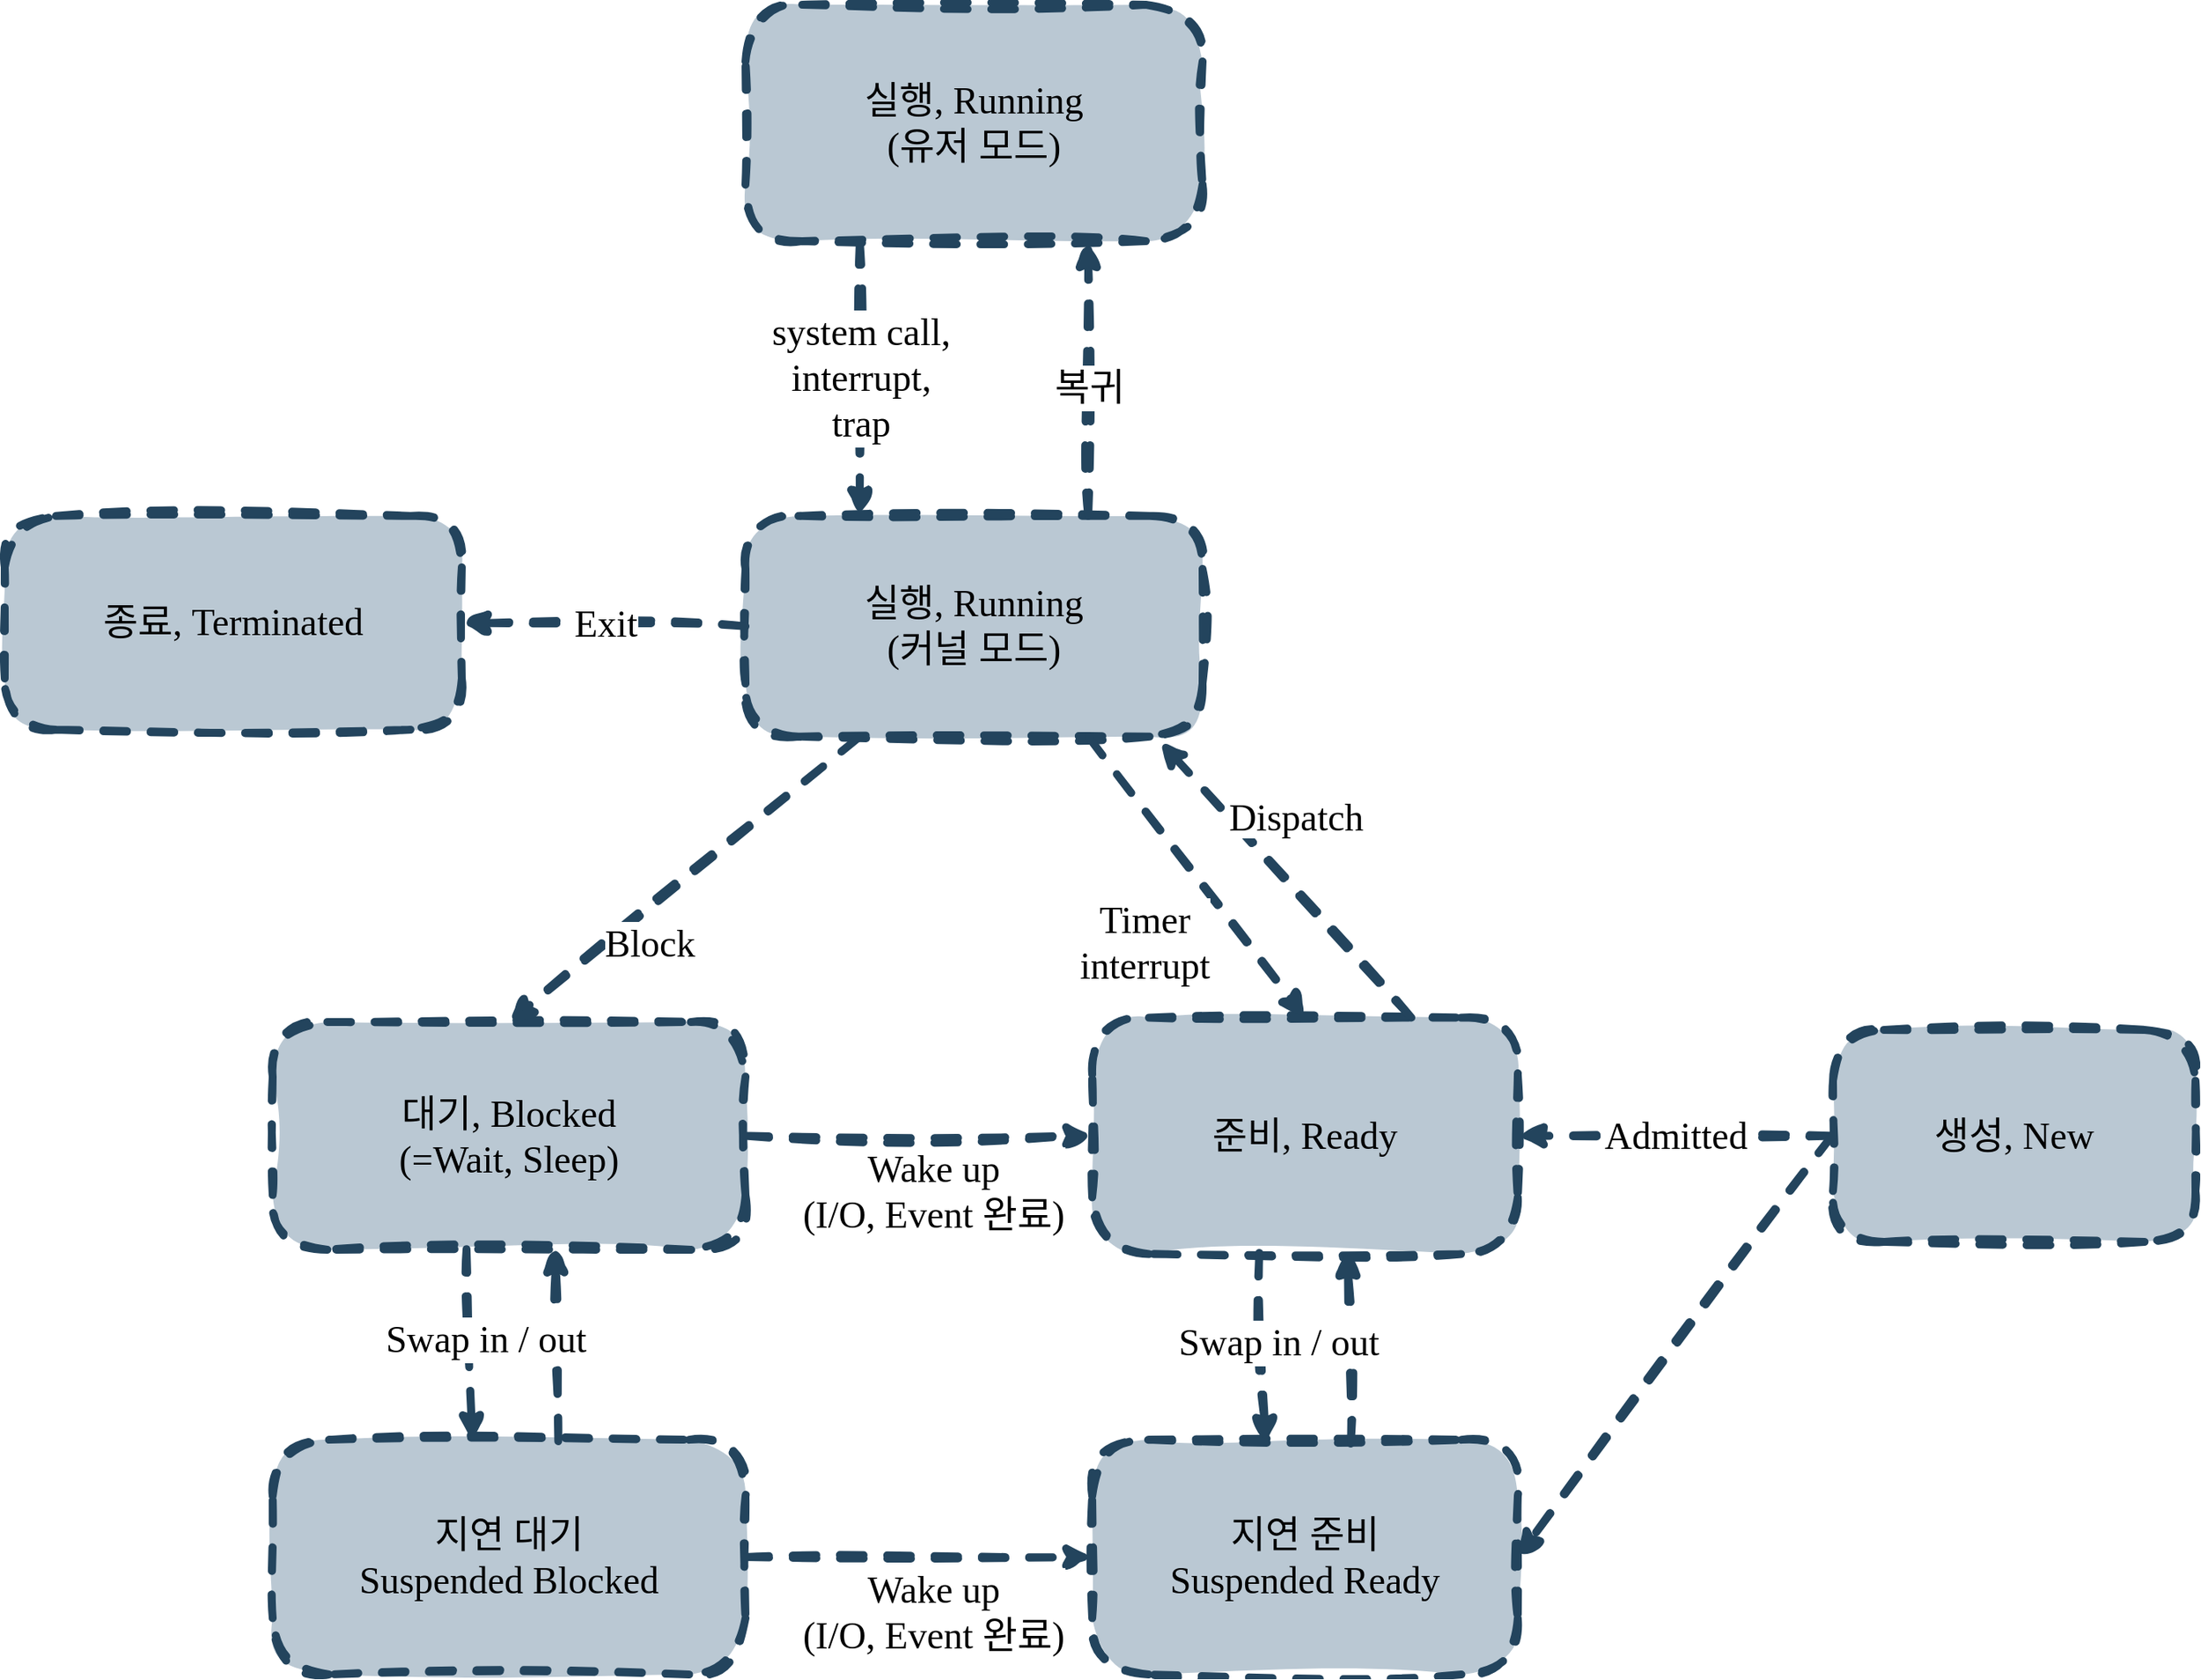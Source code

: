 <mxfile version="26.0.8">
  <diagram name="Page-1" id="58cdce13-f638-feb5-8d6f-7d28b1aa9fa0">
    <mxGraphModel dx="2518" dy="1244" grid="1" gridSize="10" guides="1" tooltips="1" connect="1" arrows="1" fold="1" page="1" pageScale="1" pageWidth="1100" pageHeight="850" background="none" math="0" shadow="0">
      <root>
        <mxCell id="0" />
        <mxCell id="1" parent="0" />
        <mxCell id="382b91b5511bd0f7-5" value="대기, Blocked&lt;div&gt;(=Wait, Sleep)&lt;/div&gt;" style="rounded=1;whiteSpace=wrap;html=1;arcSize=24;fillColor=#bac8d3;strokeColor=#23445d;shadow=0;comic=0;labelBackgroundColor=none;fontFamily=Comic Sans MS;fontSize=24;fontColor=default;align=center;glass=0;sketch=1;jiggle=2;fillStyle=solid;curveFitting=1;strokeWidth=5;verticalAlign=middle;dashed=1;" parent="1" vertex="1">
          <mxGeometry x="70" y="665.45" width="300" height="144.55" as="geometry" />
        </mxCell>
        <mxCell id="382b91b5511bd0f7-6" value="실행, Running&lt;div&gt;(유저 모드)&lt;/div&gt;" style="rounded=1;whiteSpace=wrap;html=1;arcSize=24;fillColor=#bac8d3;strokeColor=#23445d;shadow=0;comic=0;labelBackgroundColor=none;fontFamily=Comic Sans MS;fontSize=24;align=center;glass=0;dashed=1;strokeWidth=5;fillStyle=solid;textShadow=0;sketch=1;curveFitting=1;jiggle=2;" parent="1" vertex="1">
          <mxGeometry x="370" y="20" width="290" height="150" as="geometry" />
        </mxCell>
        <mxCell id="382b91b5511bd0f7-7" value="실행, Running&lt;div&gt;(커널 모드)&lt;/div&gt;" style="rounded=1;whiteSpace=wrap;html=1;arcSize=24;fillColor=#bac8d3;strokeColor=#23445d;shadow=0;comic=0;labelBackgroundColor=none;fontFamily=Comic Sans MS;fontSize=24;fontColor=default;align=center;glass=0;dashed=1;sketch=1;jiggle=2;fillStyle=solid;curveFitting=1;strokeWidth=5;verticalAlign=middle;" parent="1" vertex="1">
          <mxGeometry x="370" y="344.39" width="290" height="140" as="geometry" />
        </mxCell>
        <mxCell id="382b91b5511bd0f7-9" value="생성, New" style="rounded=1;whiteSpace=wrap;html=1;arcSize=24;fillColor=#bac8d3;strokeColor=#23445d;shadow=0;comic=0;labelBackgroundColor=none;fontFamily=Comic Sans MS;fontSize=24;fontColor=default;align=center;glass=0;dashed=1;sketch=1;jiggle=2;fillStyle=solid;curveFitting=1;strokeWidth=5;verticalAlign=middle;" parent="1" vertex="1">
          <mxGeometry x="1060" y="670.45" width="230" height="134.55" as="geometry" />
        </mxCell>
        <mxCell id="382b91b5511bd0f7-10" value="준비, Ready" style="rounded=1;whiteSpace=wrap;html=1;arcSize=24;fillColor=#bac8d3;strokeColor=#23445d;shadow=0;comic=0;labelBackgroundColor=none;fontFamily=Comic Sans MS;fontSize=24;fontColor=default;align=center;glass=0;dashed=1;sketch=1;jiggle=2;fillStyle=solid;curveFitting=1;strokeWidth=5;verticalAlign=middle;" parent="1" vertex="1">
          <mxGeometry x="590" y="662.73" width="270" height="150" as="geometry" />
        </mxCell>
        <mxCell id="C8-YkbHN15hisdyKUQ3D-1" value="종료, Terminated" style="rounded=1;whiteSpace=wrap;html=1;arcSize=24;fillColor=#bac8d3;strokeColor=#23445d;shadow=0;comic=0;labelBackgroundColor=none;fontFamily=Comic Sans MS;fontSize=24;fontColor=default;align=center;glass=0;dashed=1;sketch=1;jiggle=2;fillStyle=solid;curveFitting=1;strokeWidth=5;verticalAlign=middle;" vertex="1" parent="1">
          <mxGeometry x="-100" y="344.39" width="290" height="135.61" as="geometry" />
        </mxCell>
        <mxCell id="C8-YkbHN15hisdyKUQ3D-7" value="&lt;meta charset=&quot;utf-8&quot;&gt;&lt;span style=&quot;color: rgb(0, 0, 0); font-family: &amp;quot;Comic Sans MS&amp;quot;; font-size: 24px; font-style: normal; font-variant-ligatures: normal; font-variant-caps: normal; font-weight: 400; letter-spacing: normal; orphans: 2; text-align: center; text-indent: 0px; text-transform: none; widows: 2; word-spacing: 0px; -webkit-text-stroke-width: 0px; white-space: nowrap; background-color: rgb(255, 255, 255); text-decoration-thickness: initial; text-decoration-style: initial; text-decoration-color: initial; display: inline !important; float: none;&quot;&gt;Dispatch&lt;/span&gt;" style="endArrow=classic;html=1;rounded=1;entryX=0.907;entryY=1.021;entryDx=0;entryDy=0;shadow=0;glass=0;dashed=1;comic=0;sketch=1;jiggle=2;fillStyle=solid;curveFitting=1;strokeColor=#23445d;strokeWidth=5;align=center;verticalAlign=middle;arcSize=24;fontFamily=Comic Sans MS;fontSize=24;fontColor=default;labelBackgroundColor=none;fillColor=#bac8d3;exitX=0.75;exitY=0;exitDx=0;exitDy=0;entryPerimeter=0;" edge="1" parent="1" source="382b91b5511bd0f7-10" target="382b91b5511bd0f7-7">
          <mxGeometry x="0.2" y="-30" width="50" height="50" relative="1" as="geometry">
            <mxPoint x="710" y="580" as="sourcePoint" />
            <mxPoint x="680" y="474.39" as="targetPoint" />
            <mxPoint y="-1" as="offset" />
          </mxGeometry>
        </mxCell>
        <mxCell id="C8-YkbHN15hisdyKUQ3D-9" value="Exit" style="endArrow=classic;html=1;rounded=1;entryX=1;entryY=0.5;entryDx=0;entryDy=0;exitX=0;exitY=0.5;exitDx=0;exitDy=0;shadow=0;glass=0;dashed=1;comic=0;sketch=1;jiggle=2;fillStyle=solid;curveFitting=1;strokeColor=#23445d;strokeWidth=5;align=center;verticalAlign=middle;arcSize=24;fontFamily=Comic Sans MS;fontSize=24;fontColor=default;labelBackgroundColor=default;fillColor=#bac8d3;" edge="1" parent="1" source="382b91b5511bd0f7-7" target="C8-YkbHN15hisdyKUQ3D-1">
          <mxGeometry x="-0.003" width="50" height="50" relative="1" as="geometry">
            <mxPoint x="370" y="224.39" as="sourcePoint" />
            <mxPoint x="280" y="324.39" as="targetPoint" />
            <mxPoint as="offset" />
          </mxGeometry>
        </mxCell>
        <mxCell id="C8-YkbHN15hisdyKUQ3D-26" value="" style="edgeLabel;html=1;align=center;verticalAlign=middle;resizable=0;points=[];rounded=1;shadow=0;glass=0;dashed=1;comic=0;sketch=1;jiggle=2;fillStyle=solid;curveFitting=1;strokeColor=#23445d;strokeWidth=5;arcSize=24;fontFamily=Comic Sans MS;fontSize=24;fontColor=default;labelBackgroundColor=none;fillColor=#bac8d3;" vertex="1" connectable="0" parent="C8-YkbHN15hisdyKUQ3D-9">
          <mxGeometry x="-0.21" y="-2" relative="1" as="geometry">
            <mxPoint x="1" as="offset" />
          </mxGeometry>
        </mxCell>
        <mxCell id="C8-YkbHN15hisdyKUQ3D-13" value="" style="endArrow=classic;html=1;rounded=1;exitX=0.75;exitY=0;exitDx=0;exitDy=0;entryX=0.75;entryY=1;entryDx=0;entryDy=0;shadow=0;glass=0;dashed=1;comic=0;sketch=1;jiggle=2;fillStyle=solid;curveFitting=1;strokeColor=#23445d;strokeWidth=5;align=center;verticalAlign=middle;arcSize=24;fontFamily=Comic Sans MS;fontSize=24;fontColor=default;labelBackgroundColor=default;fillColor=#bac8d3;" edge="1" parent="1" source="382b91b5511bd0f7-7" target="382b91b5511bd0f7-6">
          <mxGeometry width="50" height="50" relative="1" as="geometry">
            <mxPoint x="440" y="130" as="sourcePoint" />
            <mxPoint x="578" y="180" as="targetPoint" />
          </mxGeometry>
        </mxCell>
        <mxCell id="C8-YkbHN15hisdyKUQ3D-14" value="복귀" style="edgeLabel;html=1;align=center;verticalAlign=middle;resizable=0;points=[];rounded=1;shadow=0;glass=0;dashed=1;comic=0;sketch=1;jiggle=2;fillStyle=solid;curveFitting=1;strokeColor=#23445d;strokeWidth=5;arcSize=24;fontFamily=Comic Sans MS;fontSize=24;fontColor=default;labelBackgroundColor=default;fillColor=#bac8d3;" vertex="1" connectable="0" parent="C8-YkbHN15hisdyKUQ3D-13">
          <mxGeometry x="-0.06" relative="1" as="geometry">
            <mxPoint as="offset" />
          </mxGeometry>
        </mxCell>
        <mxCell id="C8-YkbHN15hisdyKUQ3D-17" value="Admitted" style="endArrow=classic;html=1;rounded=1;entryX=1;entryY=0.5;entryDx=0;entryDy=0;shadow=0;glass=0;dashed=1;comic=0;sketch=1;jiggle=2;fillStyle=solid;curveFitting=1;strokeColor=#23445d;strokeWidth=5;align=center;verticalAlign=middle;arcSize=24;fontFamily=Comic Sans MS;fontSize=24;fontColor=default;labelBackgroundColor=default;fillColor=#bac8d3;exitX=0;exitY=0.5;exitDx=0;exitDy=0;" edge="1" parent="1" source="382b91b5511bd0f7-9" target="382b91b5511bd0f7-10">
          <mxGeometry width="50" height="50" relative="1" as="geometry">
            <mxPoint x="920.0" y="851.06" as="sourcePoint" />
            <mxPoint x="810.0" y="851.06" as="targetPoint" />
          </mxGeometry>
        </mxCell>
        <mxCell id="C8-YkbHN15hisdyKUQ3D-24" value="" style="endArrow=classic;html=1;rounded=1;entryX=0.5;entryY=0;entryDx=0;entryDy=0;shadow=0;glass=0;dashed=1;comic=0;sketch=1;jiggle=2;fillStyle=solid;curveFitting=1;strokeColor=#23445d;strokeWidth=5;align=center;verticalAlign=middle;arcSize=24;fontFamily=Comic Sans MS;fontSize=24;fontColor=default;labelBackgroundColor=none;fillColor=#bac8d3;exitX=0.75;exitY=1;exitDx=0;exitDy=0;" edge="1" parent="1" source="382b91b5511bd0f7-7" target="382b91b5511bd0f7-10">
          <mxGeometry width="50" height="50" relative="1" as="geometry">
            <mxPoint x="570.0" y="477.71" as="sourcePoint" />
            <mxPoint x="625.04" y="594.39" as="targetPoint" />
          </mxGeometry>
        </mxCell>
        <mxCell id="C8-YkbHN15hisdyKUQ3D-25" value="Timer&lt;br&gt;&lt;div&gt;interrupt&lt;/div&gt;" style="edgeLabel;html=1;align=center;verticalAlign=middle;resizable=0;points=[];rounded=1;shadow=0;glass=0;dashed=1;comic=0;sketch=1;jiggle=2;fillStyle=solid;curveFitting=1;strokeColor=#23445d;strokeWidth=5;arcSize=24;fontFamily=Comic Sans MS;fontSize=24;fontColor=default;labelBackgroundColor=default;fillColor=#bac8d3;" vertex="1" connectable="0" parent="C8-YkbHN15hisdyKUQ3D-24">
          <mxGeometry x="-0.06" relative="1" as="geometry">
            <mxPoint x="-29" y="46" as="offset" />
          </mxGeometry>
        </mxCell>
        <mxCell id="C8-YkbHN15hisdyKUQ3D-32" value="&lt;div&gt;지연 대기&lt;/div&gt;Suspended Blocked" style="rounded=1;whiteSpace=wrap;html=1;arcSize=24;fillColor=#bac8d3;strokeColor=#23445d;shadow=0;comic=0;labelBackgroundColor=none;fontFamily=Comic Sans MS;fontSize=24;fontColor=default;align=center;glass=0;sketch=1;jiggle=2;fillStyle=solid;curveFitting=1;strokeWidth=5;verticalAlign=middle;dashed=1;" vertex="1" parent="1">
          <mxGeometry x="70" y="930.56" width="300" height="148.94" as="geometry" />
        </mxCell>
        <mxCell id="C8-YkbHN15hisdyKUQ3D-37" value="&lt;div&gt;지연 준비&lt;/div&gt;Suspended Ready" style="rounded=1;whiteSpace=wrap;html=1;arcSize=24;fillColor=#bac8d3;strokeColor=#23445d;shadow=0;comic=0;labelBackgroundColor=none;fontFamily=Comic Sans MS;fontSize=24;fontColor=default;align=center;glass=0;sketch=1;jiggle=2;fillStyle=solid;curveFitting=1;strokeWidth=5;verticalAlign=middle;dashed=1;" vertex="1" parent="1">
          <mxGeometry x="590" y="930.56" width="270" height="148.94" as="geometry" />
        </mxCell>
        <mxCell id="C8-YkbHN15hisdyKUQ3D-43" value="" style="endArrow=classic;html=1;rounded=1;entryX=0;entryY=0.5;entryDx=0;entryDy=0;shadow=0;glass=0;dashed=1;comic=0;sketch=1;jiggle=2;fillStyle=solid;curveFitting=1;strokeColor=#23445d;strokeWidth=5;align=center;verticalAlign=middle;arcSize=24;fontFamily=Comic Sans MS;fontSize=24;fontColor=default;labelBackgroundColor=none;fillColor=#bac8d3;exitX=1;exitY=0.5;exitDx=0;exitDy=0;" edge="1" parent="1" source="382b91b5511bd0f7-5" target="382b91b5511bd0f7-10">
          <mxGeometry width="50" height="50" relative="1" as="geometry">
            <mxPoint x="360" y="721.06" as="sourcePoint" />
            <mxPoint x="500" y="785.45" as="targetPoint" />
          </mxGeometry>
        </mxCell>
        <mxCell id="C8-YkbHN15hisdyKUQ3D-44" value="&lt;div&gt;Wake up&lt;/div&gt;&lt;div&gt;&lt;span style=&quot;background-color: light-dark(#ffffff, var(--ge-dark-color, #121212)); color: light-dark(rgb(0, 0, 0), rgb(255, 255, 255));&quot;&gt;(I/O,&amp;nbsp;&lt;/span&gt;&lt;span style=&quot;background-color: light-dark(#ffffff, var(--ge-dark-color, #121212)); color: light-dark(rgb(0, 0, 0), rgb(255, 255, 255));&quot;&gt;Event 완료)&lt;/span&gt;&lt;/div&gt;" style="edgeLabel;html=1;align=center;verticalAlign=middle;resizable=0;points=[];rounded=1;shadow=0;glass=0;dashed=1;comic=0;sketch=1;jiggle=2;fillStyle=solid;curveFitting=1;strokeColor=#23445d;strokeWidth=5;arcSize=24;fontFamily=Comic Sans MS;fontSize=24;fontColor=default;labelBackgroundColor=default;fillColor=#bac8d3;" vertex="1" connectable="0" parent="C8-YkbHN15hisdyKUQ3D-43">
          <mxGeometry x="-0.06" relative="1" as="geometry">
            <mxPoint x="15" y="35" as="offset" />
          </mxGeometry>
        </mxCell>
        <mxCell id="C8-YkbHN15hisdyKUQ3D-47" value="" style="endArrow=classic;html=1;rounded=1;shadow=0;glass=0;dashed=1;comic=0;sketch=1;jiggle=2;fillStyle=solid;curveFitting=1;strokeColor=#23445d;strokeWidth=5;align=center;verticalAlign=middle;arcSize=24;fontFamily=Comic Sans MS;fontSize=24;fontColor=default;labelBackgroundColor=none;fillColor=#bac8d3;exitX=0.25;exitY=1;exitDx=0;exitDy=0;entryX=0.5;entryY=0;entryDx=0;entryDy=0;" edge="1" parent="1" source="382b91b5511bd0f7-7" target="382b91b5511bd0f7-5">
          <mxGeometry width="50" height="50" relative="1" as="geometry">
            <mxPoint x="440" y="474.45" as="sourcePoint" />
            <mxPoint x="517" y="665" as="targetPoint" />
          </mxGeometry>
        </mxCell>
        <mxCell id="C8-YkbHN15hisdyKUQ3D-48" value="Block" style="edgeLabel;html=1;align=center;verticalAlign=middle;resizable=0;points=[];rounded=1;shadow=0;glass=0;dashed=1;comic=0;sketch=1;jiggle=2;fillStyle=solid;curveFitting=1;strokeColor=#23445d;strokeWidth=5;arcSize=24;fontFamily=Comic Sans MS;fontSize=24;fontColor=default;labelBackgroundColor=default;fillColor=#bac8d3;" vertex="1" connectable="0" parent="C8-YkbHN15hisdyKUQ3D-47">
          <mxGeometry x="-0.06" relative="1" as="geometry">
            <mxPoint x="-29" y="46" as="offset" />
          </mxGeometry>
        </mxCell>
        <mxCell id="C8-YkbHN15hisdyKUQ3D-49" value="" style="endArrow=classic;html=1;rounded=1;entryX=0;entryY=0.5;entryDx=0;entryDy=0;shadow=0;glass=0;dashed=1;comic=0;sketch=1;jiggle=2;fillStyle=solid;curveFitting=1;strokeColor=#23445d;strokeWidth=5;align=center;verticalAlign=middle;arcSize=24;fontFamily=Comic Sans MS;fontSize=24;fontColor=default;labelBackgroundColor=none;fillColor=#bac8d3;exitX=1;exitY=0.5;exitDx=0;exitDy=0;" edge="1" parent="1" source="C8-YkbHN15hisdyKUQ3D-32" target="C8-YkbHN15hisdyKUQ3D-37">
          <mxGeometry width="50" height="50" relative="1" as="geometry">
            <mxPoint x="370" y="989.65" as="sourcePoint" />
            <mxPoint x="590" y="989.65" as="targetPoint" />
          </mxGeometry>
        </mxCell>
        <mxCell id="C8-YkbHN15hisdyKUQ3D-50" value="&lt;div&gt;Wake up&lt;/div&gt;&lt;div&gt;&lt;span style=&quot;background-color: light-dark(#ffffff, var(--ge-dark-color, #121212)); color: light-dark(rgb(0, 0, 0), rgb(255, 255, 255));&quot;&gt;(I/O,&amp;nbsp;&lt;/span&gt;&lt;span style=&quot;background-color: light-dark(#ffffff, var(--ge-dark-color, #121212)); color: light-dark(rgb(0, 0, 0), rgb(255, 255, 255));&quot;&gt;Event 완료)&lt;/span&gt;&lt;/div&gt;" style="edgeLabel;html=1;align=center;verticalAlign=middle;resizable=0;points=[];rounded=1;shadow=0;glass=0;dashed=1;comic=0;sketch=1;jiggle=2;fillStyle=solid;curveFitting=1;strokeColor=#23445d;strokeWidth=5;arcSize=24;fontFamily=Comic Sans MS;fontSize=24;fontColor=default;labelBackgroundColor=default;fillColor=#bac8d3;" vertex="1" connectable="0" parent="C8-YkbHN15hisdyKUQ3D-49">
          <mxGeometry x="-0.06" relative="1" as="geometry">
            <mxPoint x="15" y="35" as="offset" />
          </mxGeometry>
        </mxCell>
        <mxCell id="C8-YkbHN15hisdyKUQ3D-53" value="system call,&lt;div&gt;interrupt,&lt;/div&gt;&lt;div&gt;trap&lt;/div&gt;" style="endArrow=classic;html=1;rounded=1;entryX=0.25;entryY=0;entryDx=0;entryDy=0;exitX=0.25;exitY=1;exitDx=0;exitDy=0;shadow=0;glass=0;dashed=1;comic=0;sketch=1;jiggle=2;fillStyle=solid;curveFitting=1;strokeColor=#23445d;strokeWidth=5;align=center;verticalAlign=middle;arcSize=24;fontFamily=Comic Sans MS;fontSize=24;fontColor=default;labelBackgroundColor=default;fillColor=#bac8d3;" edge="1" parent="1" source="382b91b5511bd0f7-6" target="382b91b5511bd0f7-7">
          <mxGeometry x="-0.003" width="50" height="50" relative="1" as="geometry">
            <mxPoint x="350" y="130" as="sourcePoint" />
            <mxPoint x="170" y="138" as="targetPoint" />
            <mxPoint as="offset" />
          </mxGeometry>
        </mxCell>
        <mxCell id="C8-YkbHN15hisdyKUQ3D-54" value="" style="edgeLabel;html=1;align=center;verticalAlign=middle;resizable=0;points=[];rounded=1;shadow=0;glass=0;dashed=1;comic=0;sketch=1;jiggle=2;fillStyle=solid;curveFitting=1;strokeColor=#23445d;strokeWidth=5;arcSize=24;fontFamily=Comic Sans MS;fontSize=24;fontColor=default;labelBackgroundColor=none;fillColor=#bac8d3;" vertex="1" connectable="0" parent="C8-YkbHN15hisdyKUQ3D-53">
          <mxGeometry x="-0.21" y="-2" relative="1" as="geometry">
            <mxPoint x="1" as="offset" />
          </mxGeometry>
        </mxCell>
        <mxCell id="C8-YkbHN15hisdyKUQ3D-58" value="" style="endArrow=classic;html=1;rounded=1;shadow=0;glass=0;dashed=1;comic=0;sketch=1;jiggle=2;fillStyle=solid;curveFitting=1;strokeColor=#23445d;strokeWidth=5;align=center;verticalAlign=middle;arcSize=24;fontFamily=Comic Sans MS;fontSize=24;fontColor=default;labelBackgroundColor=default;fillColor=#bac8d3;exitX=0;exitY=0.5;exitDx=0;exitDy=0;" edge="1" parent="1">
          <mxGeometry width="50" height="50" relative="1" as="geometry">
            <mxPoint x="1060" y="736.82" as="sourcePoint" />
            <mxPoint x="860" y="1005" as="targetPoint" />
          </mxGeometry>
        </mxCell>
        <mxCell id="C8-YkbHN15hisdyKUQ3D-60" value="" style="endArrow=classic;html=1;rounded=1;shadow=0;glass=0;dashed=1;comic=0;sketch=1;jiggle=2;fillStyle=solid;curveFitting=1;strokeColor=#23445d;strokeWidth=5;align=center;verticalAlign=middle;arcSize=24;fontFamily=Comic Sans MS;fontSize=24;fontColor=default;labelBackgroundColor=default;fillColor=#bac8d3;exitX=0.604;exitY=0.006;exitDx=0;exitDy=0;entryX=0.598;entryY=0.985;entryDx=0;entryDy=0;entryPerimeter=0;exitPerimeter=0;" edge="1" parent="1" source="C8-YkbHN15hisdyKUQ3D-32" target="382b91b5511bd0f7-5">
          <mxGeometry width="50" height="50" relative="1" as="geometry">
            <mxPoint x="330" y="790" as="sourcePoint" />
            <mxPoint x="220" y="810" as="targetPoint" />
          </mxGeometry>
        </mxCell>
        <mxCell id="C8-YkbHN15hisdyKUQ3D-33" value="" style="endArrow=classic;html=1;rounded=1;shadow=0;glass=0;dashed=1;comic=0;sketch=1;jiggle=2;fillStyle=solid;curveFitting=1;strokeColor=#23445d;strokeWidth=5;align=center;verticalAlign=middle;arcSize=24;fontFamily=Comic Sans MS;fontSize=24;fontColor=default;labelBackgroundColor=none;fillColor=#bac8d3;entryX=0.422;entryY=0.006;entryDx=0;entryDy=0;entryPerimeter=0;exitX=0.41;exitY=0.997;exitDx=0;exitDy=0;exitPerimeter=0;" edge="1" parent="1" source="382b91b5511bd0f7-5" target="C8-YkbHN15hisdyKUQ3D-32">
          <mxGeometry width="50" height="50" relative="1" as="geometry">
            <mxPoint x="197" y="800" as="sourcePoint" />
            <mxPoint x="200" y="925.56" as="targetPoint" />
          </mxGeometry>
        </mxCell>
        <mxCell id="C8-YkbHN15hisdyKUQ3D-34" value="Swap in / out" style="edgeLabel;html=1;align=center;verticalAlign=middle;resizable=0;points=[];rounded=1;shadow=0;glass=0;dashed=1;comic=0;sketch=1;jiggle=2;fillStyle=solid;curveFitting=1;strokeColor=#23445d;strokeWidth=5;arcSize=24;fontFamily=Comic Sans MS;fontSize=24;fontColor=default;labelBackgroundColor=default;fillColor=#bac8d3;" vertex="1" connectable="0" parent="C8-YkbHN15hisdyKUQ3D-33">
          <mxGeometry x="-0.06" relative="1" as="geometry">
            <mxPoint x="10" as="offset" />
          </mxGeometry>
        </mxCell>
        <mxCell id="C8-YkbHN15hisdyKUQ3D-61" value="" style="endArrow=classic;html=1;rounded=1;shadow=0;glass=0;dashed=1;comic=0;sketch=1;jiggle=2;fillStyle=solid;curveFitting=1;strokeColor=#23445d;strokeWidth=5;align=center;verticalAlign=middle;arcSize=24;fontFamily=Comic Sans MS;fontSize=24;fontColor=default;labelBackgroundColor=default;fillColor=#bac8d3;exitX=0.604;exitY=0.006;exitDx=0;exitDy=0;entryX=0.598;entryY=0.985;entryDx=0;entryDy=0;entryPerimeter=0;exitPerimeter=0;" edge="1" parent="1">
          <mxGeometry width="50" height="50" relative="1" as="geometry">
            <mxPoint x="754" y="933" as="sourcePoint" />
            <mxPoint x="752" y="810" as="targetPoint" />
          </mxGeometry>
        </mxCell>
        <mxCell id="C8-YkbHN15hisdyKUQ3D-62" value="" style="endArrow=classic;html=1;rounded=1;shadow=0;glass=0;dashed=1;comic=0;sketch=1;jiggle=2;fillStyle=solid;curveFitting=1;strokeColor=#23445d;strokeWidth=5;align=center;verticalAlign=middle;arcSize=24;fontFamily=Comic Sans MS;fontSize=24;fontColor=default;labelBackgroundColor=none;fillColor=#bac8d3;entryX=0.422;entryY=0.006;entryDx=0;entryDy=0;entryPerimeter=0;exitX=0.41;exitY=0.997;exitDx=0;exitDy=0;exitPerimeter=0;" edge="1" parent="1">
          <mxGeometry width="50" height="50" relative="1" as="geometry">
            <mxPoint x="696" y="812" as="sourcePoint" />
            <mxPoint x="700" y="933" as="targetPoint" />
          </mxGeometry>
        </mxCell>
        <mxCell id="C8-YkbHN15hisdyKUQ3D-63" value="Swap in / out" style="edgeLabel;html=1;align=center;verticalAlign=middle;resizable=0;points=[];rounded=1;shadow=0;glass=0;dashed=1;comic=0;sketch=1;jiggle=2;fillStyle=solid;curveFitting=1;strokeColor=#23445d;strokeWidth=5;arcSize=24;fontFamily=Comic Sans MS;fontSize=24;fontColor=default;labelBackgroundColor=default;fillColor=#bac8d3;" vertex="1" connectable="0" parent="C8-YkbHN15hisdyKUQ3D-62">
          <mxGeometry x="-0.06" relative="1" as="geometry">
            <mxPoint x="10" as="offset" />
          </mxGeometry>
        </mxCell>
      </root>
    </mxGraphModel>
  </diagram>
</mxfile>
